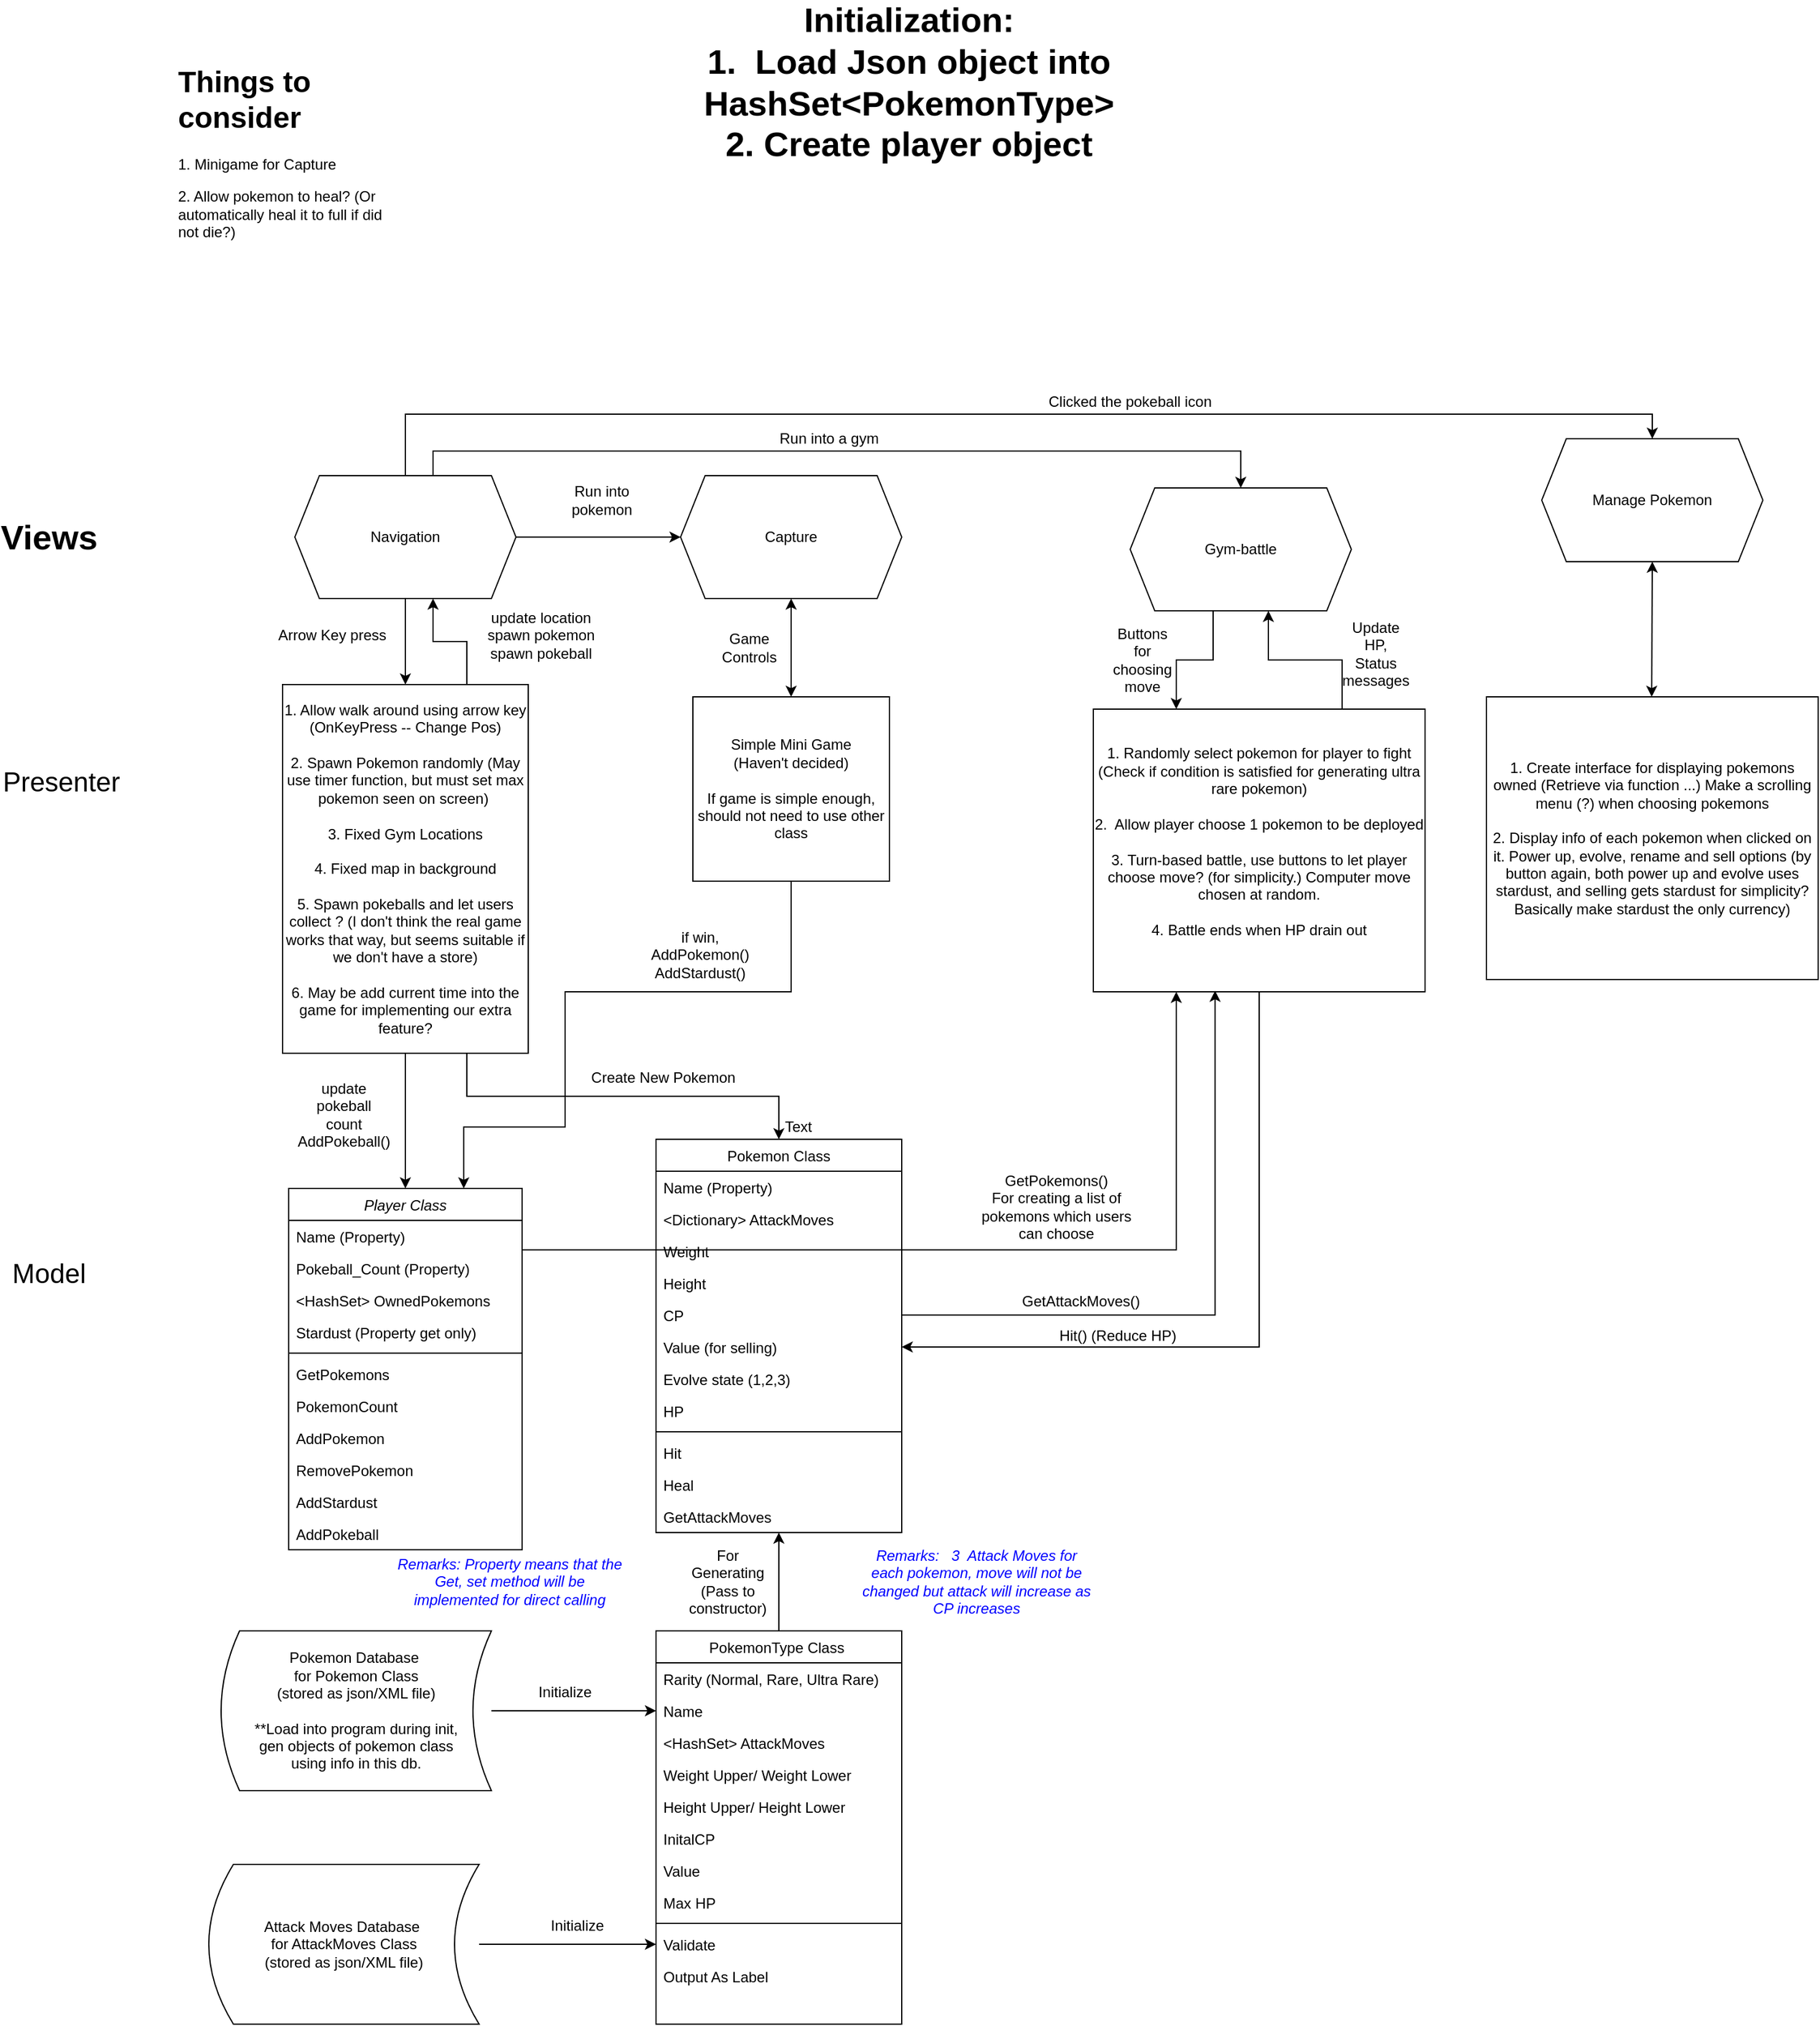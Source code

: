 <mxfile version="13.10.1" type="github">
  <diagram id="C5RBs43oDa-KdzZeNtuy" name="Page-1">
    <mxGraphModel dx="2084" dy="1993" grid="1" gridSize="10" guides="1" tooltips="1" connect="1" arrows="1" fold="1" page="1" pageScale="1" pageWidth="827" pageHeight="1169" math="0" shadow="0">
      <root>
        <mxCell id="WIyWlLk6GJQsqaUBKTNV-0" />
        <mxCell id="WIyWlLk6GJQsqaUBKTNV-1" parent="WIyWlLk6GJQsqaUBKTNV-0" />
        <mxCell id="zkfFHV4jXpPFQw0GAbJ--0" value="Player Class" style="swimlane;fontStyle=2;align=center;verticalAlign=top;childLayout=stackLayout;horizontal=1;startSize=26;horizontalStack=0;resizeParent=1;resizeLast=0;collapsible=1;marginBottom=0;rounded=0;shadow=0;strokeWidth=1;" parent="WIyWlLk6GJQsqaUBKTNV-1" vertex="1">
          <mxGeometry x="-85" y="570" width="190" height="294" as="geometry">
            <mxRectangle x="230" y="140" width="160" height="26" as="alternateBounds" />
          </mxGeometry>
        </mxCell>
        <mxCell id="o15ucOB5DxPAaiV-ojEc-104" value="Name (Property)" style="text;align=left;verticalAlign=top;spacingLeft=4;spacingRight=4;overflow=hidden;rotatable=0;points=[[0,0.5],[1,0.5]];portConstraint=eastwest;rounded=0;shadow=0;html=0;" vertex="1" parent="zkfFHV4jXpPFQw0GAbJ--0">
          <mxGeometry y="26" width="190" height="26" as="geometry" />
        </mxCell>
        <mxCell id="zkfFHV4jXpPFQw0GAbJ--1" value="Pokeball_Count (Property)" style="text;align=left;verticalAlign=top;spacingLeft=4;spacingRight=4;overflow=hidden;rotatable=0;points=[[0,0.5],[1,0.5]];portConstraint=eastwest;" parent="zkfFHV4jXpPFQw0GAbJ--0" vertex="1">
          <mxGeometry y="52" width="190" height="26" as="geometry" />
        </mxCell>
        <mxCell id="zkfFHV4jXpPFQw0GAbJ--2" value="&lt;HashSet&gt; OwnedPokemons" style="text;align=left;verticalAlign=top;spacingLeft=4;spacingRight=4;overflow=hidden;rotatable=0;points=[[0,0.5],[1,0.5]];portConstraint=eastwest;rounded=0;shadow=0;html=0;" parent="zkfFHV4jXpPFQw0GAbJ--0" vertex="1">
          <mxGeometry y="78" width="190" height="26" as="geometry" />
        </mxCell>
        <mxCell id="o15ucOB5DxPAaiV-ojEc-30" value="Stardust (Property get only)" style="text;align=left;verticalAlign=top;spacingLeft=4;spacingRight=4;overflow=hidden;rotatable=0;points=[[0,0.5],[1,0.5]];portConstraint=eastwest;rounded=0;shadow=0;html=0;" vertex="1" parent="zkfFHV4jXpPFQw0GAbJ--0">
          <mxGeometry y="104" width="190" height="26" as="geometry" />
        </mxCell>
        <mxCell id="zkfFHV4jXpPFQw0GAbJ--4" value="" style="line;html=1;strokeWidth=1;align=left;verticalAlign=middle;spacingTop=-1;spacingLeft=3;spacingRight=3;rotatable=0;labelPosition=right;points=[];portConstraint=eastwest;" parent="zkfFHV4jXpPFQw0GAbJ--0" vertex="1">
          <mxGeometry y="130" width="190" height="8" as="geometry" />
        </mxCell>
        <mxCell id="o15ucOB5DxPAaiV-ojEc-50" value="GetPokemons" style="text;align=left;verticalAlign=top;spacingLeft=4;spacingRight=4;overflow=hidden;rotatable=0;points=[[0,0.5],[1,0.5]];portConstraint=eastwest;rounded=0;shadow=0;html=0;" vertex="1" parent="zkfFHV4jXpPFQw0GAbJ--0">
          <mxGeometry y="138" width="190" height="26" as="geometry" />
        </mxCell>
        <mxCell id="o15ucOB5DxPAaiV-ojEc-117" value="PokemonCount" style="text;align=left;verticalAlign=top;spacingLeft=4;spacingRight=4;overflow=hidden;rotatable=0;points=[[0,0.5],[1,0.5]];portConstraint=eastwest;rounded=0;shadow=0;html=0;" vertex="1" parent="zkfFHV4jXpPFQw0GAbJ--0">
          <mxGeometry y="164" width="190" height="26" as="geometry" />
        </mxCell>
        <mxCell id="o15ucOB5DxPAaiV-ojEc-51" value="AddPokemon" style="text;align=left;verticalAlign=top;spacingLeft=4;spacingRight=4;overflow=hidden;rotatable=0;points=[[0,0.5],[1,0.5]];portConstraint=eastwest;rounded=0;shadow=0;html=0;" vertex="1" parent="zkfFHV4jXpPFQw0GAbJ--0">
          <mxGeometry y="190" width="190" height="26" as="geometry" />
        </mxCell>
        <mxCell id="o15ucOB5DxPAaiV-ojEc-52" value="RemovePokemon&#xa;" style="text;align=left;verticalAlign=top;spacingLeft=4;spacingRight=4;overflow=hidden;rotatable=0;points=[[0,0.5],[1,0.5]];portConstraint=eastwest;rounded=0;shadow=0;html=0;" vertex="1" parent="zkfFHV4jXpPFQw0GAbJ--0">
          <mxGeometry y="216" width="190" height="26" as="geometry" />
        </mxCell>
        <mxCell id="o15ucOB5DxPAaiV-ojEc-108" value="AddStardust" style="text;align=left;verticalAlign=top;spacingLeft=4;spacingRight=4;overflow=hidden;rotatable=0;points=[[0,0.5],[1,0.5]];portConstraint=eastwest;rounded=0;shadow=0;html=0;" vertex="1" parent="zkfFHV4jXpPFQw0GAbJ--0">
          <mxGeometry y="242" width="190" height="26" as="geometry" />
        </mxCell>
        <mxCell id="o15ucOB5DxPAaiV-ojEc-79" value="AddPokeball" style="text;align=left;verticalAlign=top;spacingLeft=4;spacingRight=4;overflow=hidden;rotatable=0;points=[[0,0.5],[1,0.5]];portConstraint=eastwest;rounded=0;shadow=0;html=0;" vertex="1" parent="zkfFHV4jXpPFQw0GAbJ--0">
          <mxGeometry y="268" width="190" height="26" as="geometry" />
        </mxCell>
        <mxCell id="o15ucOB5DxPAaiV-ojEc-98" style="edgeStyle=orthogonalEdgeStyle;rounded=0;orthogonalLoop=1;jettySize=auto;html=1;exitX=1;exitY=0.5;exitDx=0;exitDy=0;entryX=0;entryY=0.5;entryDx=0;entryDy=0;" edge="1" parent="WIyWlLk6GJQsqaUBKTNV-1" source="o15ucOB5DxPAaiV-ojEc-0" target="o15ucOB5DxPAaiV-ojEc-87">
          <mxGeometry relative="1" as="geometry" />
        </mxCell>
        <mxCell id="o15ucOB5DxPAaiV-ojEc-0" value="Pokemon Database&amp;nbsp;&lt;br&gt;for Pokemon Class&lt;br&gt;(stored as json/XML file)&lt;br&gt;&lt;br&gt;**Load into program during init,&lt;br&gt;gen objects of pokemon class&lt;br&gt;using info in this db." style="shape=dataStorage;whiteSpace=wrap;html=1;fixedSize=1;size=15;" vertex="1" parent="WIyWlLk6GJQsqaUBKTNV-1">
          <mxGeometry x="-140" y="930" width="220" height="130" as="geometry" />
        </mxCell>
        <mxCell id="o15ucOB5DxPAaiV-ojEc-62" style="edgeStyle=orthogonalEdgeStyle;rounded=0;orthogonalLoop=1;jettySize=auto;html=1;exitX=1;exitY=0.5;exitDx=0;exitDy=0;entryX=0;entryY=0.5;entryDx=0;entryDy=0;" edge="1" parent="WIyWlLk6GJQsqaUBKTNV-1" source="o15ucOB5DxPAaiV-ojEc-3" target="o15ucOB5DxPAaiV-ojEc-4">
          <mxGeometry relative="1" as="geometry" />
        </mxCell>
        <mxCell id="o15ucOB5DxPAaiV-ojEc-65" style="edgeStyle=orthogonalEdgeStyle;rounded=0;orthogonalLoop=1;jettySize=auto;html=1;exitX=0.625;exitY=0;exitDx=0;exitDy=0;entryX=0.5;entryY=0;entryDx=0;entryDy=0;" edge="1" parent="WIyWlLk6GJQsqaUBKTNV-1" source="o15ucOB5DxPAaiV-ojEc-3" target="o15ucOB5DxPAaiV-ojEc-5">
          <mxGeometry relative="1" as="geometry" />
        </mxCell>
        <mxCell id="o15ucOB5DxPAaiV-ojEc-69" style="edgeStyle=orthogonalEdgeStyle;rounded=0;orthogonalLoop=1;jettySize=auto;html=1;exitX=0.5;exitY=0;exitDx=0;exitDy=0;entryX=0.5;entryY=0;entryDx=0;entryDy=0;" edge="1" parent="WIyWlLk6GJQsqaUBKTNV-1" source="o15ucOB5DxPAaiV-ojEc-3" target="o15ucOB5DxPAaiV-ojEc-6">
          <mxGeometry relative="1" as="geometry" />
        </mxCell>
        <mxCell id="o15ucOB5DxPAaiV-ojEc-75" style="edgeStyle=orthogonalEdgeStyle;rounded=0;orthogonalLoop=1;jettySize=auto;html=1;exitX=0.5;exitY=1;exitDx=0;exitDy=0;" edge="1" parent="WIyWlLk6GJQsqaUBKTNV-1" source="o15ucOB5DxPAaiV-ojEc-3" target="o15ucOB5DxPAaiV-ojEc-8">
          <mxGeometry relative="1" as="geometry" />
        </mxCell>
        <mxCell id="o15ucOB5DxPAaiV-ojEc-3" value="Navigation" style="shape=hexagon;perimeter=hexagonPerimeter2;whiteSpace=wrap;html=1;fixedSize=1;" vertex="1" parent="WIyWlLk6GJQsqaUBKTNV-1">
          <mxGeometry x="-80" y="-10" width="180" height="100" as="geometry" />
        </mxCell>
        <mxCell id="o15ucOB5DxPAaiV-ojEc-4" value="Capture" style="shape=hexagon;perimeter=hexagonPerimeter2;whiteSpace=wrap;html=1;fixedSize=1;" vertex="1" parent="WIyWlLk6GJQsqaUBKTNV-1">
          <mxGeometry x="234" y="-10" width="180" height="100" as="geometry" />
        </mxCell>
        <mxCell id="o15ucOB5DxPAaiV-ojEc-112" style="edgeStyle=orthogonalEdgeStyle;rounded=0;orthogonalLoop=1;jettySize=auto;html=1;exitX=0.375;exitY=1;exitDx=0;exitDy=0;entryX=0.25;entryY=0;entryDx=0;entryDy=0;" edge="1" parent="WIyWlLk6GJQsqaUBKTNV-1" source="o15ucOB5DxPAaiV-ojEc-5" target="o15ucOB5DxPAaiV-ojEc-19">
          <mxGeometry relative="1" as="geometry" />
        </mxCell>
        <mxCell id="o15ucOB5DxPAaiV-ojEc-5" value="Gym-battle" style="shape=hexagon;perimeter=hexagonPerimeter2;whiteSpace=wrap;html=1;fixedSize=1;" vertex="1" parent="WIyWlLk6GJQsqaUBKTNV-1">
          <mxGeometry x="600" width="180" height="100" as="geometry" />
        </mxCell>
        <mxCell id="o15ucOB5DxPAaiV-ojEc-6" value="Manage Pokemon" style="shape=hexagon;perimeter=hexagonPerimeter2;whiteSpace=wrap;html=1;fixedSize=1;" vertex="1" parent="WIyWlLk6GJQsqaUBKTNV-1">
          <mxGeometry x="935" y="-40" width="180" height="100" as="geometry" />
        </mxCell>
        <mxCell id="o15ucOB5DxPAaiV-ojEc-106" style="edgeStyle=orthogonalEdgeStyle;rounded=0;orthogonalLoop=1;jettySize=auto;html=1;exitX=0.5;exitY=1;exitDx=0;exitDy=0;entryX=0.75;entryY=0;entryDx=0;entryDy=0;" edge="1" parent="WIyWlLk6GJQsqaUBKTNV-1" source="o15ucOB5DxPAaiV-ojEc-7" target="zkfFHV4jXpPFQw0GAbJ--0">
          <mxGeometry relative="1" as="geometry">
            <Array as="points">
              <mxPoint x="324" y="410" />
              <mxPoint x="140" y="410" />
              <mxPoint x="140" y="520" />
              <mxPoint x="58" y="520" />
            </Array>
          </mxGeometry>
        </mxCell>
        <mxCell id="o15ucOB5DxPAaiV-ojEc-7" value="Simple Mini Game&lt;br&gt;(Haven&#39;t decided)&lt;br&gt;&lt;br&gt;If game is simple enough, should not need to use other class" style="rounded=0;whiteSpace=wrap;html=1;" vertex="1" parent="WIyWlLk6GJQsqaUBKTNV-1">
          <mxGeometry x="244" y="170" width="160" height="150" as="geometry" />
        </mxCell>
        <mxCell id="o15ucOB5DxPAaiV-ojEc-74" style="edgeStyle=orthogonalEdgeStyle;rounded=0;orthogonalLoop=1;jettySize=auto;html=1;exitX=0.75;exitY=0;exitDx=0;exitDy=0;entryX=0.625;entryY=1;entryDx=0;entryDy=0;" edge="1" parent="WIyWlLk6GJQsqaUBKTNV-1" source="o15ucOB5DxPAaiV-ojEc-8" target="o15ucOB5DxPAaiV-ojEc-3">
          <mxGeometry relative="1" as="geometry" />
        </mxCell>
        <mxCell id="o15ucOB5DxPAaiV-ojEc-76" style="edgeStyle=orthogonalEdgeStyle;rounded=0;orthogonalLoop=1;jettySize=auto;html=1;exitX=0.5;exitY=1;exitDx=0;exitDy=0;entryX=0.5;entryY=0;entryDx=0;entryDy=0;" edge="1" parent="WIyWlLk6GJQsqaUBKTNV-1" source="o15ucOB5DxPAaiV-ojEc-8" target="zkfFHV4jXpPFQw0GAbJ--0">
          <mxGeometry relative="1" as="geometry" />
        </mxCell>
        <mxCell id="o15ucOB5DxPAaiV-ojEc-84" style="edgeStyle=orthogonalEdgeStyle;rounded=0;orthogonalLoop=1;jettySize=auto;html=1;exitX=0.75;exitY=1;exitDx=0;exitDy=0;" edge="1" parent="WIyWlLk6GJQsqaUBKTNV-1" source="o15ucOB5DxPAaiV-ojEc-8" target="o15ucOB5DxPAaiV-ojEc-31">
          <mxGeometry relative="1" as="geometry" />
        </mxCell>
        <mxCell id="o15ucOB5DxPAaiV-ojEc-8" value="1. Allow walk around using arrow key (OnKeyPress -- Change Pos)&lt;br&gt;&lt;br&gt;2. Spawn Pokemon randomly (May use timer function, but must set max pokemon seen on screen)&amp;nbsp;&lt;br&gt;&lt;br&gt;3. Fixed Gym Locations&lt;br&gt;&lt;br&gt;4. Fixed map in background&lt;br&gt;&lt;br&gt;5. Spawn pokeballs and let users collect ? (I don&#39;t think the real game works that way, but seems suitable if we don&#39;t have a store)&lt;br&gt;&lt;br&gt;6. May be add current time into the game for implementing our extra feature?" style="rounded=0;whiteSpace=wrap;html=1;" vertex="1" parent="WIyWlLk6GJQsqaUBKTNV-1">
          <mxGeometry x="-90" y="160" width="200" height="300" as="geometry" />
        </mxCell>
        <mxCell id="o15ucOB5DxPAaiV-ojEc-9" value="&lt;font style=&quot;font-size: 22px&quot;&gt;Presenter&lt;/font&gt;" style="text;html=1;strokeColor=none;fillColor=none;align=center;verticalAlign=middle;whiteSpace=wrap;rounded=0;" vertex="1" parent="WIyWlLk6GJQsqaUBKTNV-1">
          <mxGeometry x="-290" y="230" width="40" height="20" as="geometry" />
        </mxCell>
        <mxCell id="o15ucOB5DxPAaiV-ojEc-10" value="&lt;font style=&quot;font-size: 28px&quot;&gt;&lt;b&gt;Views&lt;/b&gt;&lt;/font&gt;" style="text;html=1;strokeColor=none;fillColor=none;align=center;verticalAlign=middle;whiteSpace=wrap;rounded=0;" vertex="1" parent="WIyWlLk6GJQsqaUBKTNV-1">
          <mxGeometry x="-300" y="30" width="40" height="20" as="geometry" />
        </mxCell>
        <mxCell id="o15ucOB5DxPAaiV-ojEc-11" value="&lt;font style=&quot;font-size: 22px&quot;&gt;Model&lt;br&gt;&lt;/font&gt;" style="text;html=1;strokeColor=none;fillColor=none;align=center;verticalAlign=middle;whiteSpace=wrap;rounded=0;" vertex="1" parent="WIyWlLk6GJQsqaUBKTNV-1">
          <mxGeometry x="-300" y="630" width="40" height="20" as="geometry" />
        </mxCell>
        <mxCell id="o15ucOB5DxPAaiV-ojEc-13" value="&lt;font style=&quot;font-size: 28px&quot;&gt;&lt;b&gt;Initialization:&lt;br&gt;1.&amp;nbsp; Load Json object into HashSet&amp;lt;PokemonType&amp;gt;&lt;br&gt;2. Create player object&lt;br&gt;&lt;/b&gt;&lt;/font&gt;" style="text;html=1;strokeColor=none;fillColor=none;align=center;verticalAlign=middle;whiteSpace=wrap;rounded=0;" vertex="1" parent="WIyWlLk6GJQsqaUBKTNV-1">
          <mxGeometry x="100" y="-340" width="640" height="20" as="geometry" />
        </mxCell>
        <mxCell id="o15ucOB5DxPAaiV-ojEc-17" value="" style="endArrow=classic;startArrow=classic;html=1;exitX=0.5;exitY=0;exitDx=0;exitDy=0;entryX=0.5;entryY=1;entryDx=0;entryDy=0;" edge="1" parent="WIyWlLk6GJQsqaUBKTNV-1" source="o15ucOB5DxPAaiV-ojEc-7" target="o15ucOB5DxPAaiV-ojEc-4">
          <mxGeometry width="50" height="50" relative="1" as="geometry">
            <mxPoint x="354" y="190" as="sourcePoint" />
            <mxPoint x="404" y="140" as="targetPoint" />
          </mxGeometry>
        </mxCell>
        <mxCell id="o15ucOB5DxPAaiV-ojEc-113" style="edgeStyle=orthogonalEdgeStyle;rounded=0;orthogonalLoop=1;jettySize=auto;html=1;exitX=0.75;exitY=0;exitDx=0;exitDy=0;entryX=0.625;entryY=1;entryDx=0;entryDy=0;" edge="1" parent="WIyWlLk6GJQsqaUBKTNV-1" source="o15ucOB5DxPAaiV-ojEc-19" target="o15ucOB5DxPAaiV-ojEc-5">
          <mxGeometry relative="1" as="geometry" />
        </mxCell>
        <mxCell id="o15ucOB5DxPAaiV-ojEc-118" style="edgeStyle=orthogonalEdgeStyle;rounded=0;orthogonalLoop=1;jettySize=auto;html=1;exitX=0.5;exitY=1;exitDx=0;exitDy=0;entryX=1;entryY=0.5;entryDx=0;entryDy=0;" edge="1" parent="WIyWlLk6GJQsqaUBKTNV-1" source="o15ucOB5DxPAaiV-ojEc-19" target="o15ucOB5DxPAaiV-ojEc-36">
          <mxGeometry relative="1" as="geometry" />
        </mxCell>
        <mxCell id="o15ucOB5DxPAaiV-ojEc-19" value="1. Randomly select pokemon for player to fight (Check if condition is satisfied for generating ultra rare pokemon)&lt;br&gt;&lt;br&gt;2.&amp;nbsp; Allow player choose 1 pokemon to be deployed&lt;br&gt;&lt;br&gt;3. Turn-based battle, use buttons to let player choose move? (for simplicity.) Computer move chosen at random.&lt;br&gt;&lt;br&gt;4. Battle ends when HP drain out&lt;br&gt;&amp;nbsp;" style="rounded=0;whiteSpace=wrap;html=1;" vertex="1" parent="WIyWlLk6GJQsqaUBKTNV-1">
          <mxGeometry x="570" y="180" width="270" height="230" as="geometry" />
        </mxCell>
        <mxCell id="o15ucOB5DxPAaiV-ojEc-31" value="Pokemon Class" style="swimlane;fontStyle=0;align=center;verticalAlign=top;childLayout=stackLayout;horizontal=1;startSize=26;horizontalStack=0;resizeParent=1;resizeLast=0;collapsible=1;marginBottom=0;rounded=0;shadow=0;strokeWidth=1;" vertex="1" parent="WIyWlLk6GJQsqaUBKTNV-1">
          <mxGeometry x="214" y="530" width="200" height="320" as="geometry">
            <mxRectangle x="550" y="140" width="160" height="26" as="alternateBounds" />
          </mxGeometry>
        </mxCell>
        <mxCell id="o15ucOB5DxPAaiV-ojEc-33" value="Name (Property)" style="text;align=left;verticalAlign=top;spacingLeft=4;spacingRight=4;overflow=hidden;rotatable=0;points=[[0,0.5],[1,0.5]];portConstraint=eastwest;rounded=0;shadow=0;html=0;" vertex="1" parent="o15ucOB5DxPAaiV-ojEc-31">
          <mxGeometry y="26" width="200" height="26" as="geometry" />
        </mxCell>
        <mxCell id="o15ucOB5DxPAaiV-ojEc-34" value="&lt;Dictionary&gt; AttackMoves" style="text;align=left;verticalAlign=top;spacingLeft=4;spacingRight=4;overflow=hidden;rotatable=0;points=[[0,0.5],[1,0.5]];portConstraint=eastwest;rounded=0;shadow=0;html=0;" vertex="1" parent="o15ucOB5DxPAaiV-ojEc-31">
          <mxGeometry y="52" width="200" height="26" as="geometry" />
        </mxCell>
        <mxCell id="zkfFHV4jXpPFQw0GAbJ--22" value="Weight" style="text;align=left;verticalAlign=top;spacingLeft=4;spacingRight=4;overflow=hidden;rotatable=0;points=[[0,0.5],[1,0.5]];portConstraint=eastwest;rounded=0;shadow=0;html=0;" parent="o15ucOB5DxPAaiV-ojEc-31" vertex="1">
          <mxGeometry y="78" width="200" height="26" as="geometry" />
        </mxCell>
        <mxCell id="zkfFHV4jXpPFQw0GAbJ--21" value="Height " style="text;align=left;verticalAlign=top;spacingLeft=4;spacingRight=4;overflow=hidden;rotatable=0;points=[[0,0.5],[1,0.5]];portConstraint=eastwest;rounded=0;shadow=0;html=0;" parent="o15ucOB5DxPAaiV-ojEc-31" vertex="1">
          <mxGeometry y="104" width="200" height="26" as="geometry" />
        </mxCell>
        <mxCell id="o15ucOB5DxPAaiV-ojEc-35" value="CP" style="text;align=left;verticalAlign=top;spacingLeft=4;spacingRight=4;overflow=hidden;rotatable=0;points=[[0,0.5],[1,0.5]];portConstraint=eastwest;rounded=0;shadow=0;html=0;" vertex="1" parent="o15ucOB5DxPAaiV-ojEc-31">
          <mxGeometry y="130" width="200" height="26" as="geometry" />
        </mxCell>
        <mxCell id="o15ucOB5DxPAaiV-ojEc-36" value="Value (for selling)" style="text;align=left;verticalAlign=top;spacingLeft=4;spacingRight=4;overflow=hidden;rotatable=0;points=[[0,0.5],[1,0.5]];portConstraint=eastwest;rounded=0;shadow=0;html=0;" vertex="1" parent="o15ucOB5DxPAaiV-ojEc-31">
          <mxGeometry y="156" width="200" height="26" as="geometry" />
        </mxCell>
        <mxCell id="o15ucOB5DxPAaiV-ojEc-46" value="Evolve state (1,2,3)" style="text;align=left;verticalAlign=top;spacingLeft=4;spacingRight=4;overflow=hidden;rotatable=0;points=[[0,0.5],[1,0.5]];portConstraint=eastwest;rounded=0;shadow=0;html=0;" vertex="1" parent="o15ucOB5DxPAaiV-ojEc-31">
          <mxGeometry y="182" width="200" height="26" as="geometry" />
        </mxCell>
        <mxCell id="o15ucOB5DxPAaiV-ojEc-37" value="HP" style="text;align=left;verticalAlign=top;spacingLeft=4;spacingRight=4;overflow=hidden;rotatable=0;points=[[0,0.5],[1,0.5]];portConstraint=eastwest;rounded=0;shadow=0;html=0;" vertex="1" parent="o15ucOB5DxPAaiV-ojEc-31">
          <mxGeometry y="208" width="200" height="26" as="geometry" />
        </mxCell>
        <mxCell id="o15ucOB5DxPAaiV-ojEc-38" value="" style="line;html=1;strokeWidth=1;align=left;verticalAlign=middle;spacingTop=-1;spacingLeft=3;spacingRight=3;rotatable=0;labelPosition=right;points=[];portConstraint=eastwest;" vertex="1" parent="o15ucOB5DxPAaiV-ojEc-31">
          <mxGeometry y="234" width="200" height="8" as="geometry" />
        </mxCell>
        <mxCell id="o15ucOB5DxPAaiV-ojEc-39" value="Hit" style="text;align=left;verticalAlign=top;spacingLeft=4;spacingRight=4;overflow=hidden;rotatable=0;points=[[0,0.5],[1,0.5]];portConstraint=eastwest;" vertex="1" parent="o15ucOB5DxPAaiV-ojEc-31">
          <mxGeometry y="242" width="200" height="26" as="geometry" />
        </mxCell>
        <mxCell id="o15ucOB5DxPAaiV-ojEc-40" value="Heal" style="text;align=left;verticalAlign=top;spacingLeft=4;spacingRight=4;overflow=hidden;rotatable=0;points=[[0,0.5],[1,0.5]];portConstraint=eastwest;" vertex="1" parent="o15ucOB5DxPAaiV-ojEc-31">
          <mxGeometry y="268" width="200" height="26" as="geometry" />
        </mxCell>
        <mxCell id="o15ucOB5DxPAaiV-ojEc-128" value="GetAttackMoves" style="text;align=left;verticalAlign=top;spacingLeft=4;spacingRight=4;overflow=hidden;rotatable=0;points=[[0,0.5],[1,0.5]];portConstraint=eastwest;" vertex="1" parent="o15ucOB5DxPAaiV-ojEc-31">
          <mxGeometry y="294" width="200" height="26" as="geometry" />
        </mxCell>
        <mxCell id="o15ucOB5DxPAaiV-ojEc-99" style="edgeStyle=orthogonalEdgeStyle;rounded=0;orthogonalLoop=1;jettySize=auto;html=1;exitX=1;exitY=0.5;exitDx=0;exitDy=0;entryX=0;entryY=0.5;entryDx=0;entryDy=0;" edge="1" parent="WIyWlLk6GJQsqaUBKTNV-1" source="o15ucOB5DxPAaiV-ojEc-44" target="o15ucOB5DxPAaiV-ojEc-96">
          <mxGeometry relative="1" as="geometry" />
        </mxCell>
        <mxCell id="o15ucOB5DxPAaiV-ojEc-44" value="Attack Moves Database&amp;nbsp;&lt;br&gt;for AttackMoves Class&lt;br&gt;(stored as json/XML file)&lt;br&gt;" style="shape=dataStorage;whiteSpace=wrap;html=1;fixedSize=1;" vertex="1" parent="WIyWlLk6GJQsqaUBKTNV-1">
          <mxGeometry x="-150" y="1120" width="220" height="130" as="geometry" />
        </mxCell>
        <mxCell id="o15ucOB5DxPAaiV-ojEc-48" value="1. Create interface for displaying pokemons owned (Retrieve via function ...) Make a scrolling menu (?) when choosing pokemons&lt;br&gt;&lt;br&gt;2. Display info of each pokemon when clicked on it. Power up, evolve, rename and sell options (by button again, both power up and evolve uses stardust, and selling gets stardust for simplicity? Basically make stardust the only currency)" style="rounded=0;whiteSpace=wrap;html=1;" vertex="1" parent="WIyWlLk6GJQsqaUBKTNV-1">
          <mxGeometry x="890" y="170" width="270" height="230" as="geometry" />
        </mxCell>
        <mxCell id="o15ucOB5DxPAaiV-ojEc-54" value="" style="endArrow=classic;startArrow=classic;html=1;exitX=0.5;exitY=0;exitDx=0;exitDy=0;entryX=0.5;entryY=1;entryDx=0;entryDy=0;" edge="1" parent="WIyWlLk6GJQsqaUBKTNV-1" target="o15ucOB5DxPAaiV-ojEc-6">
          <mxGeometry width="50" height="50" relative="1" as="geometry">
            <mxPoint x="1024.5" y="170" as="sourcePoint" />
            <mxPoint x="1024.5" y="90" as="targetPoint" />
          </mxGeometry>
        </mxCell>
        <mxCell id="o15ucOB5DxPAaiV-ojEc-56" style="edgeStyle=orthogonalEdgeStyle;rounded=0;orthogonalLoop=1;jettySize=auto;html=1;exitX=0.5;exitY=1;exitDx=0;exitDy=0;" edge="1" parent="WIyWlLk6GJQsqaUBKTNV-1" source="o15ucOB5DxPAaiV-ojEc-11" target="o15ucOB5DxPAaiV-ojEc-11">
          <mxGeometry relative="1" as="geometry" />
        </mxCell>
        <mxCell id="o15ucOB5DxPAaiV-ojEc-64" value="Run into pokemon" style="text;html=1;strokeColor=none;fillColor=none;align=center;verticalAlign=middle;whiteSpace=wrap;rounded=0;" vertex="1" parent="WIyWlLk6GJQsqaUBKTNV-1">
          <mxGeometry x="140" width="60" height="20" as="geometry" />
        </mxCell>
        <mxCell id="o15ucOB5DxPAaiV-ojEc-67" value="Run into a gym" style="text;html=1;strokeColor=none;fillColor=none;align=center;verticalAlign=middle;whiteSpace=wrap;rounded=0;" vertex="1" parent="WIyWlLk6GJQsqaUBKTNV-1">
          <mxGeometry x="280" y="-50" width="150" height="20" as="geometry" />
        </mxCell>
        <mxCell id="o15ucOB5DxPAaiV-ojEc-70" value="Clicked the pokeball icon" style="text;html=1;strokeColor=none;fillColor=none;align=center;verticalAlign=middle;whiteSpace=wrap;rounded=0;" vertex="1" parent="WIyWlLk6GJQsqaUBKTNV-1">
          <mxGeometry x="520" y="-80" width="160" height="20" as="geometry" />
        </mxCell>
        <mxCell id="o15ucOB5DxPAaiV-ojEc-71" value="Arrow Key press" style="text;html=1;align=center;verticalAlign=middle;resizable=0;points=[];autosize=1;" vertex="1" parent="WIyWlLk6GJQsqaUBKTNV-1">
          <mxGeometry x="-100" y="110" width="100" height="20" as="geometry" />
        </mxCell>
        <mxCell id="o15ucOB5DxPAaiV-ojEc-72" value="update location&lt;br&gt;spawn pokemon&lt;br&gt;spawn pokeball" style="text;html=1;align=center;verticalAlign=middle;resizable=0;points=[];autosize=1;" vertex="1" parent="WIyWlLk6GJQsqaUBKTNV-1">
          <mxGeometry x="70" y="95" width="100" height="50" as="geometry" />
        </mxCell>
        <mxCell id="o15ucOB5DxPAaiV-ojEc-77" value="Create New Pokemon" style="text;html=1;strokeColor=none;fillColor=none;align=center;verticalAlign=middle;whiteSpace=wrap;rounded=0;" vertex="1" parent="WIyWlLk6GJQsqaUBKTNV-1">
          <mxGeometry x="150" y="470" width="140" height="20" as="geometry" />
        </mxCell>
        <mxCell id="o15ucOB5DxPAaiV-ojEc-78" value="update&lt;br&gt;pokeball&lt;br&gt;count&lt;br&gt;AddPokeball()" style="text;html=1;strokeColor=none;fillColor=none;align=center;verticalAlign=middle;whiteSpace=wrap;rounded=0;" vertex="1" parent="WIyWlLk6GJQsqaUBKTNV-1">
          <mxGeometry x="-60" y="500" width="40" height="20" as="geometry" />
        </mxCell>
        <mxCell id="o15ucOB5DxPAaiV-ojEc-83" value="For Generating&lt;br&gt;(Pass to constructor)" style="text;html=1;strokeColor=none;fillColor=none;align=center;verticalAlign=middle;whiteSpace=wrap;rounded=0;" vertex="1" parent="WIyWlLk6GJQsqaUBKTNV-1">
          <mxGeometry x="240" y="880" width="65" height="20" as="geometry" />
        </mxCell>
        <mxCell id="o15ucOB5DxPAaiV-ojEc-100" style="edgeStyle=orthogonalEdgeStyle;rounded=0;orthogonalLoop=1;jettySize=auto;html=1;exitX=0.5;exitY=0;exitDx=0;exitDy=0;entryX=0.5;entryY=1;entryDx=0;entryDy=0;" edge="1" parent="WIyWlLk6GJQsqaUBKTNV-1" source="o15ucOB5DxPAaiV-ojEc-85" target="o15ucOB5DxPAaiV-ojEc-31">
          <mxGeometry relative="1" as="geometry" />
        </mxCell>
        <mxCell id="o15ucOB5DxPAaiV-ojEc-85" value="PokemonType Class " style="swimlane;fontStyle=0;align=center;verticalAlign=top;childLayout=stackLayout;horizontal=1;startSize=26;horizontalStack=0;resizeParent=1;resizeLast=0;collapsible=1;marginBottom=0;rounded=0;shadow=0;strokeWidth=1;" vertex="1" parent="WIyWlLk6GJQsqaUBKTNV-1">
          <mxGeometry x="214" y="930" width="200" height="320" as="geometry">
            <mxRectangle x="550" y="140" width="160" height="26" as="alternateBounds" />
          </mxGeometry>
        </mxCell>
        <mxCell id="o15ucOB5DxPAaiV-ojEc-86" value="Rarity (Normal, Rare, Ultra Rare)&#xa;" style="text;align=left;verticalAlign=top;spacingLeft=4;spacingRight=4;overflow=hidden;rotatable=0;points=[[0,0.5],[1,0.5]];portConstraint=eastwest;" vertex="1" parent="o15ucOB5DxPAaiV-ojEc-85">
          <mxGeometry y="26" width="200" height="26" as="geometry" />
        </mxCell>
        <mxCell id="o15ucOB5DxPAaiV-ojEc-87" value="Name" style="text;align=left;verticalAlign=top;spacingLeft=4;spacingRight=4;overflow=hidden;rotatable=0;points=[[0,0.5],[1,0.5]];portConstraint=eastwest;rounded=0;shadow=0;html=0;" vertex="1" parent="o15ucOB5DxPAaiV-ojEc-85">
          <mxGeometry y="52" width="200" height="26" as="geometry" />
        </mxCell>
        <mxCell id="o15ucOB5DxPAaiV-ojEc-88" value="&lt;HashSet&gt; AttackMoves" style="text;align=left;verticalAlign=top;spacingLeft=4;spacingRight=4;overflow=hidden;rotatable=0;points=[[0,0.5],[1,0.5]];portConstraint=eastwest;rounded=0;shadow=0;html=0;" vertex="1" parent="o15ucOB5DxPAaiV-ojEc-85">
          <mxGeometry y="78" width="200" height="26" as="geometry" />
        </mxCell>
        <mxCell id="o15ucOB5DxPAaiV-ojEc-89" value="Weight Upper/ Weight Lower" style="text;align=left;verticalAlign=top;spacingLeft=4;spacingRight=4;overflow=hidden;rotatable=0;points=[[0,0.5],[1,0.5]];portConstraint=eastwest;rounded=0;shadow=0;html=0;" vertex="1" parent="o15ucOB5DxPAaiV-ojEc-85">
          <mxGeometry y="104" width="200" height="26" as="geometry" />
        </mxCell>
        <mxCell id="o15ucOB5DxPAaiV-ojEc-90" value="Height Upper/ Height Lower" style="text;align=left;verticalAlign=top;spacingLeft=4;spacingRight=4;overflow=hidden;rotatable=0;points=[[0,0.5],[1,0.5]];portConstraint=eastwest;rounded=0;shadow=0;html=0;" vertex="1" parent="o15ucOB5DxPAaiV-ojEc-85">
          <mxGeometry y="130" width="200" height="26" as="geometry" />
        </mxCell>
        <mxCell id="o15ucOB5DxPAaiV-ojEc-91" value="InitalCP" style="text;align=left;verticalAlign=top;spacingLeft=4;spacingRight=4;overflow=hidden;rotatable=0;points=[[0,0.5],[1,0.5]];portConstraint=eastwest;rounded=0;shadow=0;html=0;" vertex="1" parent="o15ucOB5DxPAaiV-ojEc-85">
          <mxGeometry y="156" width="200" height="26" as="geometry" />
        </mxCell>
        <mxCell id="o15ucOB5DxPAaiV-ojEc-92" value="Value" style="text;align=left;verticalAlign=top;spacingLeft=4;spacingRight=4;overflow=hidden;rotatable=0;points=[[0,0.5],[1,0.5]];portConstraint=eastwest;rounded=0;shadow=0;html=0;" vertex="1" parent="o15ucOB5DxPAaiV-ojEc-85">
          <mxGeometry y="182" width="200" height="26" as="geometry" />
        </mxCell>
        <mxCell id="o15ucOB5DxPAaiV-ojEc-94" value="Max HP" style="text;align=left;verticalAlign=top;spacingLeft=4;spacingRight=4;overflow=hidden;rotatable=0;points=[[0,0.5],[1,0.5]];portConstraint=eastwest;rounded=0;shadow=0;html=0;" vertex="1" parent="o15ucOB5DxPAaiV-ojEc-85">
          <mxGeometry y="208" width="200" height="26" as="geometry" />
        </mxCell>
        <mxCell id="o15ucOB5DxPAaiV-ojEc-95" value="" style="line;html=1;strokeWidth=1;align=left;verticalAlign=middle;spacingTop=-1;spacingLeft=3;spacingRight=3;rotatable=0;labelPosition=right;points=[];portConstraint=eastwest;" vertex="1" parent="o15ucOB5DxPAaiV-ojEc-85">
          <mxGeometry y="234" width="200" height="8" as="geometry" />
        </mxCell>
        <mxCell id="o15ucOB5DxPAaiV-ojEc-96" value="Validate" style="text;align=left;verticalAlign=top;spacingLeft=4;spacingRight=4;overflow=hidden;rotatable=0;points=[[0,0.5],[1,0.5]];portConstraint=eastwest;" vertex="1" parent="o15ucOB5DxPAaiV-ojEc-85">
          <mxGeometry y="242" width="200" height="26" as="geometry" />
        </mxCell>
        <mxCell id="o15ucOB5DxPAaiV-ojEc-97" value="Output As Label" style="text;align=left;verticalAlign=top;spacingLeft=4;spacingRight=4;overflow=hidden;rotatable=0;points=[[0,0.5],[1,0.5]];portConstraint=eastwest;" vertex="1" parent="o15ucOB5DxPAaiV-ojEc-85">
          <mxGeometry y="268" width="200" height="26" as="geometry" />
        </mxCell>
        <mxCell id="o15ucOB5DxPAaiV-ojEc-101" value="Initialize" style="text;html=1;strokeColor=none;fillColor=none;align=center;verticalAlign=middle;whiteSpace=wrap;rounded=0;" vertex="1" parent="WIyWlLk6GJQsqaUBKTNV-1">
          <mxGeometry x="120" y="970" width="40" height="20" as="geometry" />
        </mxCell>
        <mxCell id="o15ucOB5DxPAaiV-ojEc-102" value="Initialize" style="text;html=1;strokeColor=none;fillColor=none;align=center;verticalAlign=middle;whiteSpace=wrap;rounded=0;" vertex="1" parent="WIyWlLk6GJQsqaUBKTNV-1">
          <mxGeometry x="130" y="1160" width="40" height="20" as="geometry" />
        </mxCell>
        <mxCell id="o15ucOB5DxPAaiV-ojEc-105" value="Game&lt;br&gt;Controls" style="text;html=1;strokeColor=none;fillColor=none;align=center;verticalAlign=middle;whiteSpace=wrap;rounded=0;" vertex="1" parent="WIyWlLk6GJQsqaUBKTNV-1">
          <mxGeometry x="270" y="120" width="40" height="20" as="geometry" />
        </mxCell>
        <mxCell id="o15ucOB5DxPAaiV-ojEc-107" value="if win,&lt;br&gt;AddPokemon()&lt;br&gt;AddStardust()&lt;br&gt;" style="text;html=1;strokeColor=none;fillColor=none;align=center;verticalAlign=middle;whiteSpace=wrap;rounded=0;" vertex="1" parent="WIyWlLk6GJQsqaUBKTNV-1">
          <mxGeometry x="230" y="370" width="40" height="20" as="geometry" />
        </mxCell>
        <mxCell id="o15ucOB5DxPAaiV-ojEc-109" style="edgeStyle=orthogonalEdgeStyle;rounded=0;orthogonalLoop=1;jettySize=auto;html=1;exitX=1;exitY=0.5;exitDx=0;exitDy=0;entryX=0.25;entryY=1;entryDx=0;entryDy=0;" edge="1" parent="WIyWlLk6GJQsqaUBKTNV-1" source="o15ucOB5DxPAaiV-ojEc-104" target="o15ucOB5DxPAaiV-ojEc-19">
          <mxGeometry relative="1" as="geometry">
            <Array as="points">
              <mxPoint x="105" y="620" />
              <mxPoint x="638" y="620" />
            </Array>
          </mxGeometry>
        </mxCell>
        <mxCell id="o15ucOB5DxPAaiV-ojEc-111" value="GetPokemons()&lt;br&gt;For creating a list of pokemons which users can choose" style="text;html=1;strokeColor=none;fillColor=none;align=center;verticalAlign=middle;whiteSpace=wrap;rounded=0;" vertex="1" parent="WIyWlLk6GJQsqaUBKTNV-1">
          <mxGeometry x="470" y="575" width="140" height="20" as="geometry" />
        </mxCell>
        <mxCell id="o15ucOB5DxPAaiV-ojEc-114" value="Buttons&lt;br&gt;for&lt;br&gt;choosing&lt;br&gt;move" style="text;html=1;strokeColor=none;fillColor=none;align=center;verticalAlign=middle;whiteSpace=wrap;rounded=0;" vertex="1" parent="WIyWlLk6GJQsqaUBKTNV-1">
          <mxGeometry x="590" y="130" width="40" height="20" as="geometry" />
        </mxCell>
        <mxCell id="o15ucOB5DxPAaiV-ojEc-116" value="Update HP,&lt;br&gt;Status messages" style="text;html=1;strokeColor=none;fillColor=none;align=center;verticalAlign=middle;whiteSpace=wrap;rounded=0;" vertex="1" parent="WIyWlLk6GJQsqaUBKTNV-1">
          <mxGeometry x="780" y="125" width="40" height="20" as="geometry" />
        </mxCell>
        <mxCell id="o15ucOB5DxPAaiV-ojEc-119" value="Text" style="text;html=1;strokeColor=none;fillColor=none;align=center;verticalAlign=middle;whiteSpace=wrap;rounded=0;" vertex="1" parent="WIyWlLk6GJQsqaUBKTNV-1">
          <mxGeometry x="310" y="510" width="40" height="20" as="geometry" />
        </mxCell>
        <mxCell id="o15ucOB5DxPAaiV-ojEc-120" value="Hit() (Reduce HP)" style="text;html=1;strokeColor=none;fillColor=none;align=center;verticalAlign=middle;whiteSpace=wrap;rounded=0;" vertex="1" parent="WIyWlLk6GJQsqaUBKTNV-1">
          <mxGeometry x="520" y="680" width="140" height="20" as="geometry" />
        </mxCell>
        <mxCell id="o15ucOB5DxPAaiV-ojEc-121" style="edgeStyle=orthogonalEdgeStyle;rounded=0;orthogonalLoop=1;jettySize=auto;html=1;exitX=1;exitY=0.5;exitDx=0;exitDy=0;entryX=0.367;entryY=0.996;entryDx=0;entryDy=0;entryPerimeter=0;" edge="1" parent="WIyWlLk6GJQsqaUBKTNV-1" source="o15ucOB5DxPAaiV-ojEc-35" target="o15ucOB5DxPAaiV-ojEc-19">
          <mxGeometry relative="1" as="geometry" />
        </mxCell>
        <mxCell id="o15ucOB5DxPAaiV-ojEc-123" value="&lt;h1&gt;Things to consider&lt;/h1&gt;&lt;p&gt;1. Minigame for Capture&lt;/p&gt;&lt;p&gt;2. Allow pokemon to heal? (Or automatically heal it to full if did not die?)&lt;/p&gt;" style="text;html=1;strokeColor=none;fillColor=none;spacing=5;spacingTop=-20;whiteSpace=wrap;overflow=hidden;rounded=0;" vertex="1" parent="WIyWlLk6GJQsqaUBKTNV-1">
          <mxGeometry x="-180" y="-350" width="190" height="200" as="geometry" />
        </mxCell>
        <mxCell id="o15ucOB5DxPAaiV-ojEc-127" value="GetAttackMoves()" style="text;html=1;strokeColor=none;fillColor=none;align=center;verticalAlign=middle;whiteSpace=wrap;rounded=0;" vertex="1" parent="WIyWlLk6GJQsqaUBKTNV-1">
          <mxGeometry x="490" y="652" width="140" height="20" as="geometry" />
        </mxCell>
        <mxCell id="o15ucOB5DxPAaiV-ojEc-129" value="Remarks: Property means that the Get, set method will be implemented for direct calling" style="text;html=1;strokeColor=none;fillColor=none;align=center;verticalAlign=middle;whiteSpace=wrap;rounded=0;fontStyle=2;fontColor=#0000FF;" vertex="1" parent="WIyWlLk6GJQsqaUBKTNV-1">
          <mxGeometry y="880" width="190" height="20" as="geometry" />
        </mxCell>
        <mxCell id="o15ucOB5DxPAaiV-ojEc-130" value="Remarks:&amp;nbsp; &amp;nbsp;3&amp;nbsp; Attack Moves for each pokemon, move will not be changed but attack will increase as CP increases" style="text;html=1;strokeColor=none;fillColor=none;align=center;verticalAlign=middle;whiteSpace=wrap;rounded=0;fontStyle=2;fontColor=#0000FF;" vertex="1" parent="WIyWlLk6GJQsqaUBKTNV-1">
          <mxGeometry x="380" y="880" width="190" height="20" as="geometry" />
        </mxCell>
      </root>
    </mxGraphModel>
  </diagram>
</mxfile>

